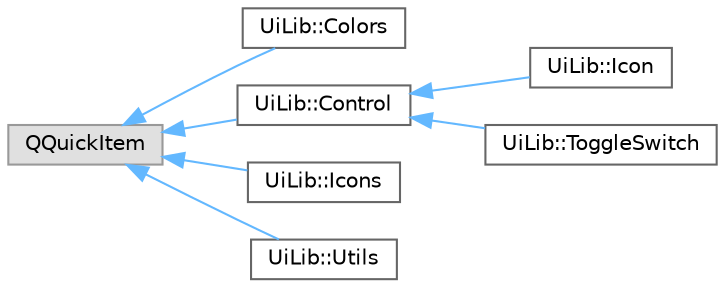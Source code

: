 digraph "Graphical Class Hierarchy"
{
 // LATEX_PDF_SIZE
  bgcolor="transparent";
  edge [fontname=Helvetica,fontsize=10,labelfontname=Helvetica,labelfontsize=10];
  node [fontname=Helvetica,fontsize=10,shape=box,height=0.2,width=0.4];
  rankdir="LR";
  Node0 [id="Node000000",label="QQuickItem",height=0.2,width=0.4,color="grey60", fillcolor="#E0E0E0", style="filled",tooltip=" "];
  Node0 -> Node1 [id="edge3_Node000000_Node000001",dir="back",color="steelblue1",style="solid",tooltip=" "];
  Node1 [id="Node000001",label="UiLib::Colors",height=0.2,width=0.4,color="grey40", fillcolor="white", style="filled",URL="$class_ui_lib_1_1_colors.html",tooltip="The Colors class."];
  Node0 -> Node2 [id="edge4_Node000000_Node000002",dir="back",color="steelblue1",style="solid",tooltip=" "];
  Node2 [id="Node000002",label="UiLib::Control",height=0.2,width=0.4,color="grey40", fillcolor="white", style="filled",URL="$class_ui_lib_1_1_control.html",tooltip="The Control class."];
  Node2 -> Node3 [id="edge5_Node000002_Node000003",dir="back",color="steelblue1",style="solid",tooltip=" "];
  Node3 [id="Node000003",label="UiLib::Icon",height=0.2,width=0.4,color="grey40", fillcolor="white", style="filled",URL="$class_ui_lib_1_1_icon.html",tooltip="The Icon class."];
  Node2 -> Node4 [id="edge6_Node000002_Node000004",dir="back",color="steelblue1",style="solid",tooltip=" "];
  Node4 [id="Node000004",label="UiLib::ToggleSwitch",height=0.2,width=0.4,color="grey40", fillcolor="white", style="filled",URL="$class_ui_lib_1_1_toggle_switch.html",tooltip="The ToggleSwitch class."];
  Node0 -> Node5 [id="edge7_Node000000_Node000005",dir="back",color="steelblue1",style="solid",tooltip=" "];
  Node5 [id="Node000005",label="UiLib::Icons",height=0.2,width=0.4,color="grey40", fillcolor="white", style="filled",URL="$class_ui_lib_1_1_icons.html",tooltip="The Icons class."];
  Node0 -> Node6 [id="edge8_Node000000_Node000006",dir="back",color="steelblue1",style="solid",tooltip=" "];
  Node6 [id="Node000006",label="UiLib::Utils",height=0.2,width=0.4,color="grey40", fillcolor="white", style="filled",URL="$class_ui_lib_1_1_utils.html",tooltip="The Utils class."];
}
